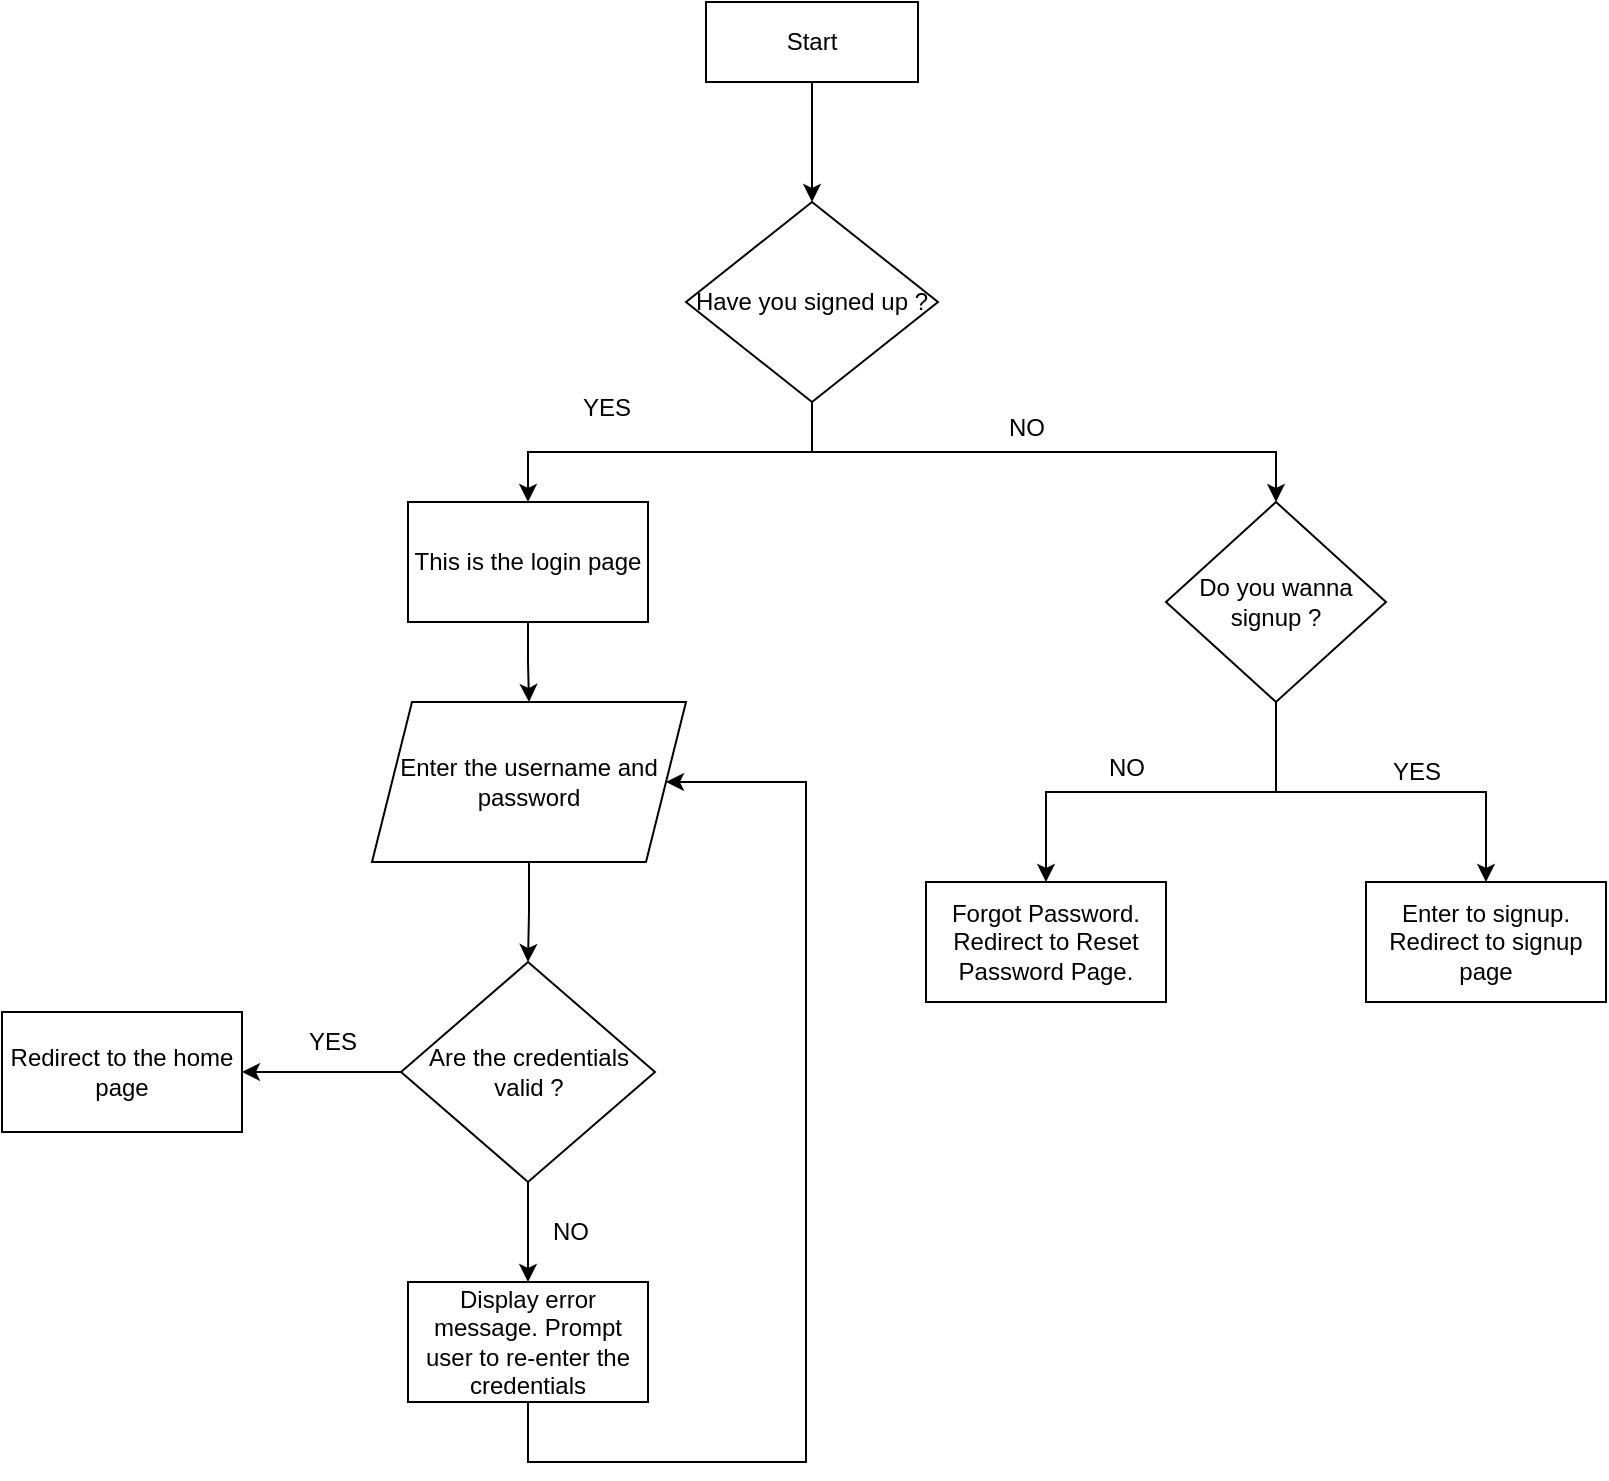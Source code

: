 <mxfile version="21.6.8" type="device">
  <diagram name="Page-1" id="kN4h1wMFWlhMRI1JoHoe">
    <mxGraphModel dx="1590" dy="1017" grid="1" gridSize="10" guides="1" tooltips="1" connect="1" arrows="1" fold="1" page="1" pageScale="1" pageWidth="827" pageHeight="1169" math="0" shadow="0">
      <root>
        <mxCell id="0" />
        <mxCell id="1" parent="0" />
        <mxCell id="tHWacRIK37oqPSYCpXRU-16" style="edgeStyle=orthogonalEdgeStyle;rounded=0;orthogonalLoop=1;jettySize=auto;html=1;exitX=0.5;exitY=1;exitDx=0;exitDy=0;entryX=0.5;entryY=0;entryDx=0;entryDy=0;" edge="1" parent="1" source="tHWacRIK37oqPSYCpXRU-1" target="tHWacRIK37oqPSYCpXRU-15">
          <mxGeometry relative="1" as="geometry" />
        </mxCell>
        <mxCell id="tHWacRIK37oqPSYCpXRU-1" value="Start" style="rounded=0;whiteSpace=wrap;html=1;" vertex="1" parent="1">
          <mxGeometry x="360" y="40" width="106" height="40" as="geometry" />
        </mxCell>
        <mxCell id="tHWacRIK37oqPSYCpXRU-10" style="edgeStyle=orthogonalEdgeStyle;rounded=0;orthogonalLoop=1;jettySize=auto;html=1;exitX=0.5;exitY=1;exitDx=0;exitDy=0;" edge="1" parent="1" source="tHWacRIK37oqPSYCpXRU-2" target="tHWacRIK37oqPSYCpXRU-7">
          <mxGeometry relative="1" as="geometry" />
        </mxCell>
        <mxCell id="tHWacRIK37oqPSYCpXRU-2" value="Enter the username and password" style="shape=parallelogram;perimeter=parallelogramPerimeter;whiteSpace=wrap;html=1;fixedSize=1;" vertex="1" parent="1">
          <mxGeometry x="193" y="390" width="157" height="80" as="geometry" />
        </mxCell>
        <mxCell id="tHWacRIK37oqPSYCpXRU-5" style="edgeStyle=orthogonalEdgeStyle;rounded=0;orthogonalLoop=1;jettySize=auto;html=1;exitX=0.5;exitY=1;exitDx=0;exitDy=0;entryX=0.5;entryY=0;entryDx=0;entryDy=0;" edge="1" parent="1" source="tHWacRIK37oqPSYCpXRU-3" target="tHWacRIK37oqPSYCpXRU-2">
          <mxGeometry relative="1" as="geometry" />
        </mxCell>
        <mxCell id="tHWacRIK37oqPSYCpXRU-3" value="This is the login page" style="rounded=0;whiteSpace=wrap;html=1;" vertex="1" parent="1">
          <mxGeometry x="211" y="290" width="120" height="60" as="geometry" />
        </mxCell>
        <mxCell id="tHWacRIK37oqPSYCpXRU-11" style="edgeStyle=orthogonalEdgeStyle;rounded=0;orthogonalLoop=1;jettySize=auto;html=1;exitX=0;exitY=0.5;exitDx=0;exitDy=0;entryX=1;entryY=0.5;entryDx=0;entryDy=0;" edge="1" parent="1" source="tHWacRIK37oqPSYCpXRU-7" target="tHWacRIK37oqPSYCpXRU-8">
          <mxGeometry relative="1" as="geometry" />
        </mxCell>
        <mxCell id="tHWacRIK37oqPSYCpXRU-12" style="edgeStyle=orthogonalEdgeStyle;rounded=0;orthogonalLoop=1;jettySize=auto;html=1;exitX=0.5;exitY=1;exitDx=0;exitDy=0;entryX=0.5;entryY=0;entryDx=0;entryDy=0;" edge="1" parent="1" source="tHWacRIK37oqPSYCpXRU-7" target="tHWacRIK37oqPSYCpXRU-9">
          <mxGeometry relative="1" as="geometry" />
        </mxCell>
        <mxCell id="tHWacRIK37oqPSYCpXRU-7" value="Are the credentials valid ?" style="rhombus;whiteSpace=wrap;html=1;" vertex="1" parent="1">
          <mxGeometry x="207.5" y="520" width="127" height="110" as="geometry" />
        </mxCell>
        <mxCell id="tHWacRIK37oqPSYCpXRU-8" value="Redirect to the home page" style="rounded=0;whiteSpace=wrap;html=1;" vertex="1" parent="1">
          <mxGeometry x="8" y="545" width="120" height="60" as="geometry" />
        </mxCell>
        <mxCell id="tHWacRIK37oqPSYCpXRU-27" style="edgeStyle=orthogonalEdgeStyle;rounded=0;orthogonalLoop=1;jettySize=auto;html=1;exitX=0.5;exitY=1;exitDx=0;exitDy=0;" edge="1" parent="1" source="tHWacRIK37oqPSYCpXRU-9" target="tHWacRIK37oqPSYCpXRU-2">
          <mxGeometry relative="1" as="geometry">
            <Array as="points">
              <mxPoint x="271" y="770" />
              <mxPoint x="410" y="770" />
              <mxPoint x="410" y="430" />
            </Array>
          </mxGeometry>
        </mxCell>
        <mxCell id="tHWacRIK37oqPSYCpXRU-9" value="Display error message. Prompt user to re-enter the credentials" style="rounded=0;whiteSpace=wrap;html=1;" vertex="1" parent="1">
          <mxGeometry x="211" y="680" width="120" height="60" as="geometry" />
        </mxCell>
        <mxCell id="tHWacRIK37oqPSYCpXRU-13" value="YES" style="text;html=1;align=center;verticalAlign=middle;resizable=0;points=[];autosize=1;strokeColor=none;fillColor=none;" vertex="1" parent="1">
          <mxGeometry x="148" y="545" width="50" height="30" as="geometry" />
        </mxCell>
        <mxCell id="tHWacRIK37oqPSYCpXRU-14" value="NO" style="text;html=1;align=center;verticalAlign=middle;resizable=0;points=[];autosize=1;strokeColor=none;fillColor=none;" vertex="1" parent="1">
          <mxGeometry x="272" y="640" width="40" height="30" as="geometry" />
        </mxCell>
        <mxCell id="tHWacRIK37oqPSYCpXRU-21" style="edgeStyle=orthogonalEdgeStyle;rounded=0;orthogonalLoop=1;jettySize=auto;html=1;exitX=0.5;exitY=1;exitDx=0;exitDy=0;entryX=0.5;entryY=0;entryDx=0;entryDy=0;" edge="1" parent="1" source="tHWacRIK37oqPSYCpXRU-15" target="tHWacRIK37oqPSYCpXRU-20">
          <mxGeometry relative="1" as="geometry" />
        </mxCell>
        <mxCell id="tHWacRIK37oqPSYCpXRU-26" style="edgeStyle=orthogonalEdgeStyle;rounded=0;orthogonalLoop=1;jettySize=auto;html=1;exitX=0.5;exitY=1;exitDx=0;exitDy=0;entryX=0.5;entryY=0;entryDx=0;entryDy=0;" edge="1" parent="1" source="tHWacRIK37oqPSYCpXRU-15" target="tHWacRIK37oqPSYCpXRU-3">
          <mxGeometry relative="1" as="geometry" />
        </mxCell>
        <mxCell id="tHWacRIK37oqPSYCpXRU-15" value="Have you signed up ?" style="rhombus;whiteSpace=wrap;html=1;" vertex="1" parent="1">
          <mxGeometry x="350" y="140" width="126" height="100" as="geometry" />
        </mxCell>
        <mxCell id="tHWacRIK37oqPSYCpXRU-17" value="Enter to signup. &lt;br&gt;Redirect to signup page" style="rounded=0;whiteSpace=wrap;html=1;" vertex="1" parent="1">
          <mxGeometry x="690" y="480" width="120" height="60" as="geometry" />
        </mxCell>
        <mxCell id="tHWacRIK37oqPSYCpXRU-22" style="edgeStyle=orthogonalEdgeStyle;rounded=0;orthogonalLoop=1;jettySize=auto;html=1;exitX=0.5;exitY=1;exitDx=0;exitDy=0;entryX=0.5;entryY=0;entryDx=0;entryDy=0;" edge="1" parent="1" source="tHWacRIK37oqPSYCpXRU-20" target="tHWacRIK37oqPSYCpXRU-17">
          <mxGeometry relative="1" as="geometry" />
        </mxCell>
        <mxCell id="tHWacRIK37oqPSYCpXRU-25" style="edgeStyle=orthogonalEdgeStyle;rounded=0;orthogonalLoop=1;jettySize=auto;html=1;exitX=0.5;exitY=1;exitDx=0;exitDy=0;" edge="1" parent="1" source="tHWacRIK37oqPSYCpXRU-20" target="tHWacRIK37oqPSYCpXRU-24">
          <mxGeometry relative="1" as="geometry" />
        </mxCell>
        <mxCell id="tHWacRIK37oqPSYCpXRU-20" value="Do you wanna signup ?" style="rhombus;whiteSpace=wrap;html=1;" vertex="1" parent="1">
          <mxGeometry x="590" y="290" width="110" height="100" as="geometry" />
        </mxCell>
        <mxCell id="tHWacRIK37oqPSYCpXRU-23" value="YES" style="text;html=1;align=center;verticalAlign=middle;resizable=0;points=[];autosize=1;strokeColor=none;fillColor=none;" vertex="1" parent="1">
          <mxGeometry x="690" y="410" width="50" height="30" as="geometry" />
        </mxCell>
        <mxCell id="tHWacRIK37oqPSYCpXRU-24" value="Forgot Password.&lt;br&gt;Redirect to Reset Password Page." style="rounded=0;whiteSpace=wrap;html=1;" vertex="1" parent="1">
          <mxGeometry x="470" y="480" width="120" height="60" as="geometry" />
        </mxCell>
        <mxCell id="tHWacRIK37oqPSYCpXRU-28" value="NO" style="text;html=1;align=center;verticalAlign=middle;resizable=0;points=[];autosize=1;strokeColor=none;fillColor=none;" vertex="1" parent="1">
          <mxGeometry x="550" y="408" width="40" height="30" as="geometry" />
        </mxCell>
        <mxCell id="tHWacRIK37oqPSYCpXRU-29" value="NO" style="text;html=1;align=center;verticalAlign=middle;resizable=0;points=[];autosize=1;strokeColor=none;fillColor=none;" vertex="1" parent="1">
          <mxGeometry x="500" y="238" width="40" height="30" as="geometry" />
        </mxCell>
        <mxCell id="tHWacRIK37oqPSYCpXRU-30" value="YES" style="text;html=1;align=center;verticalAlign=middle;resizable=0;points=[];autosize=1;strokeColor=none;fillColor=none;" vertex="1" parent="1">
          <mxGeometry x="285" y="228" width="50" height="30" as="geometry" />
        </mxCell>
      </root>
    </mxGraphModel>
  </diagram>
</mxfile>
